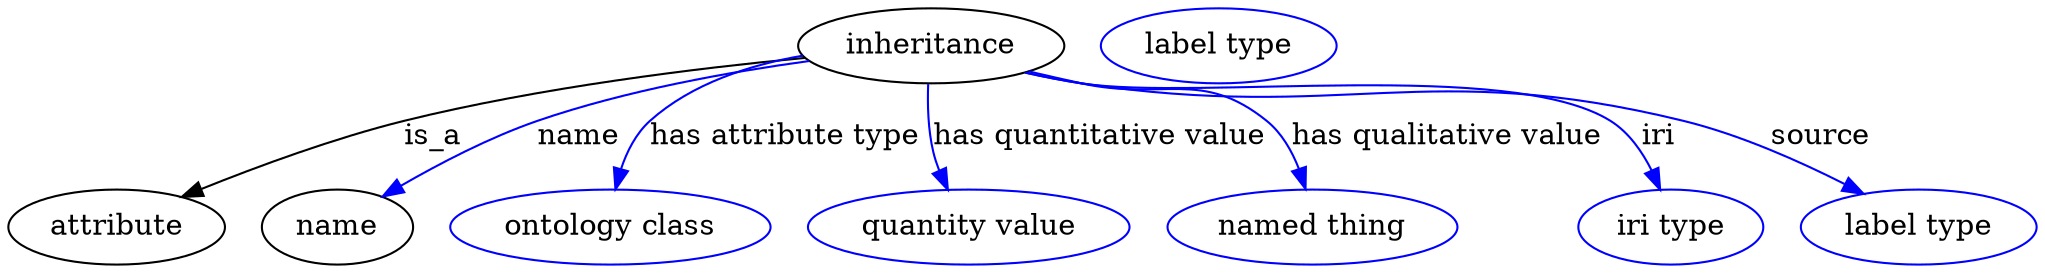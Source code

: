 digraph {
	graph [bb="0,0,794.79,123"];
	node [label="\N"];
	inheritance	 [height=0.5,
		label=inheritance,
		pos="372.3,105",
		width=1.3902];
	attribute	 [height=0.5,
		pos="40.296,18",
		width=1.1193];
	inheritance -> attribute	 [label=is_a,
		lp="178.3,61.5",
		pos="e,68.452,31.282 324.44,99.462 282.48,93.932 220.11,84.065 167.3,69 136.43,60.197 102.78,46.486 77.881,35.497"];
	name	 [height=0.5,
		pos="129.3,18",
		width=0.84854];
	inheritance -> name	 [color=blue,
		label=name,
		lp="240.8,61.5",
		pos="e,150.31,31.129 327.36,97.011 297.8,91.026 258.56,81.683 225.3,69 202.22,60.2 177.64,47.067 159.13,36.332",
		style=solid];
	"has attribute type"	 [color=blue,
		height=0.5,
		label="ontology class",
		pos="239.3,18",
		width=1.7151];
	inheritance -> "has attribute type"	 [color=blue,
		label="has attribute type",
		lp="321.3,61.5",
		pos="e,248.1,36.182 329.37,95.468 311.09,89.906 290.33,81.458 274.3,69 265.99,62.544 258.92,53.56 253.35,44.929",
		style=solid];
	"has quantitative value"	 [color=blue,
		height=0.5,
		label="quantity value",
		pos="380.3,18",
		width=1.6971];
	inheritance -> "has quantitative value"	 [color=blue,
		label="has quantitative value",
		lp="432.8,61.5",
		pos="e,376.12,36.222 371.89,86.539 371.87,76.83 372.16,64.744 373.3,54 373.57,51.452 373.93,48.815 374.34,46.18",
		style=solid];
	"has qualitative value"	 [color=blue,
		height=0.5,
		label="named thing",
		pos="514.3,18",
		width=1.5346];
	inheritance -> "has qualitative value"	 [color=blue,
		label="has qualitative value",
		lp="559.3,61.5",
		pos="e,510.5,36.347 410.93,93.411 446.01,82.887 492.3,69 492.3,69 499.13,62.916 503.92,54.337 507.24,45.948",
		style=solid];
	iri	 [color=blue,
		height=0.5,
		label="iri type",
		pos="649.3,18",
		width=1.011];
	inheritance -> iri	 [color=blue,
		label=iri,
		lp="640.8,61.5",
		pos="e,643.47,36.162 409.14,92.714 416.73,90.533 424.72,88.486 432.3,87 473.26,78.964 584.09,91.441 619.3,69 628.04,63.426 634.55,54.319 \
639.23,45.332",
		style=solid];
	source	 [color=blue,
		height=0.5,
		label="label type",
		pos="749.3,18",
		width=1.2638];
	inheritance -> source	 [color=blue,
		label=source,
		lp="706.3,61.5",
		pos="e,725.86,33.613 409.12,92.631 416.72,90.456 424.71,88.433 432.3,87 528.26,68.869 557.46,96.076 651.3,69 674.58,62.282 698.74,49.776 \
717.26,38.829",
		style=solid];
	attribute_name	 [color=blue,
		height=0.5,
		label="label type",
		pos="486.3,105",
		width=1.2638];
}
